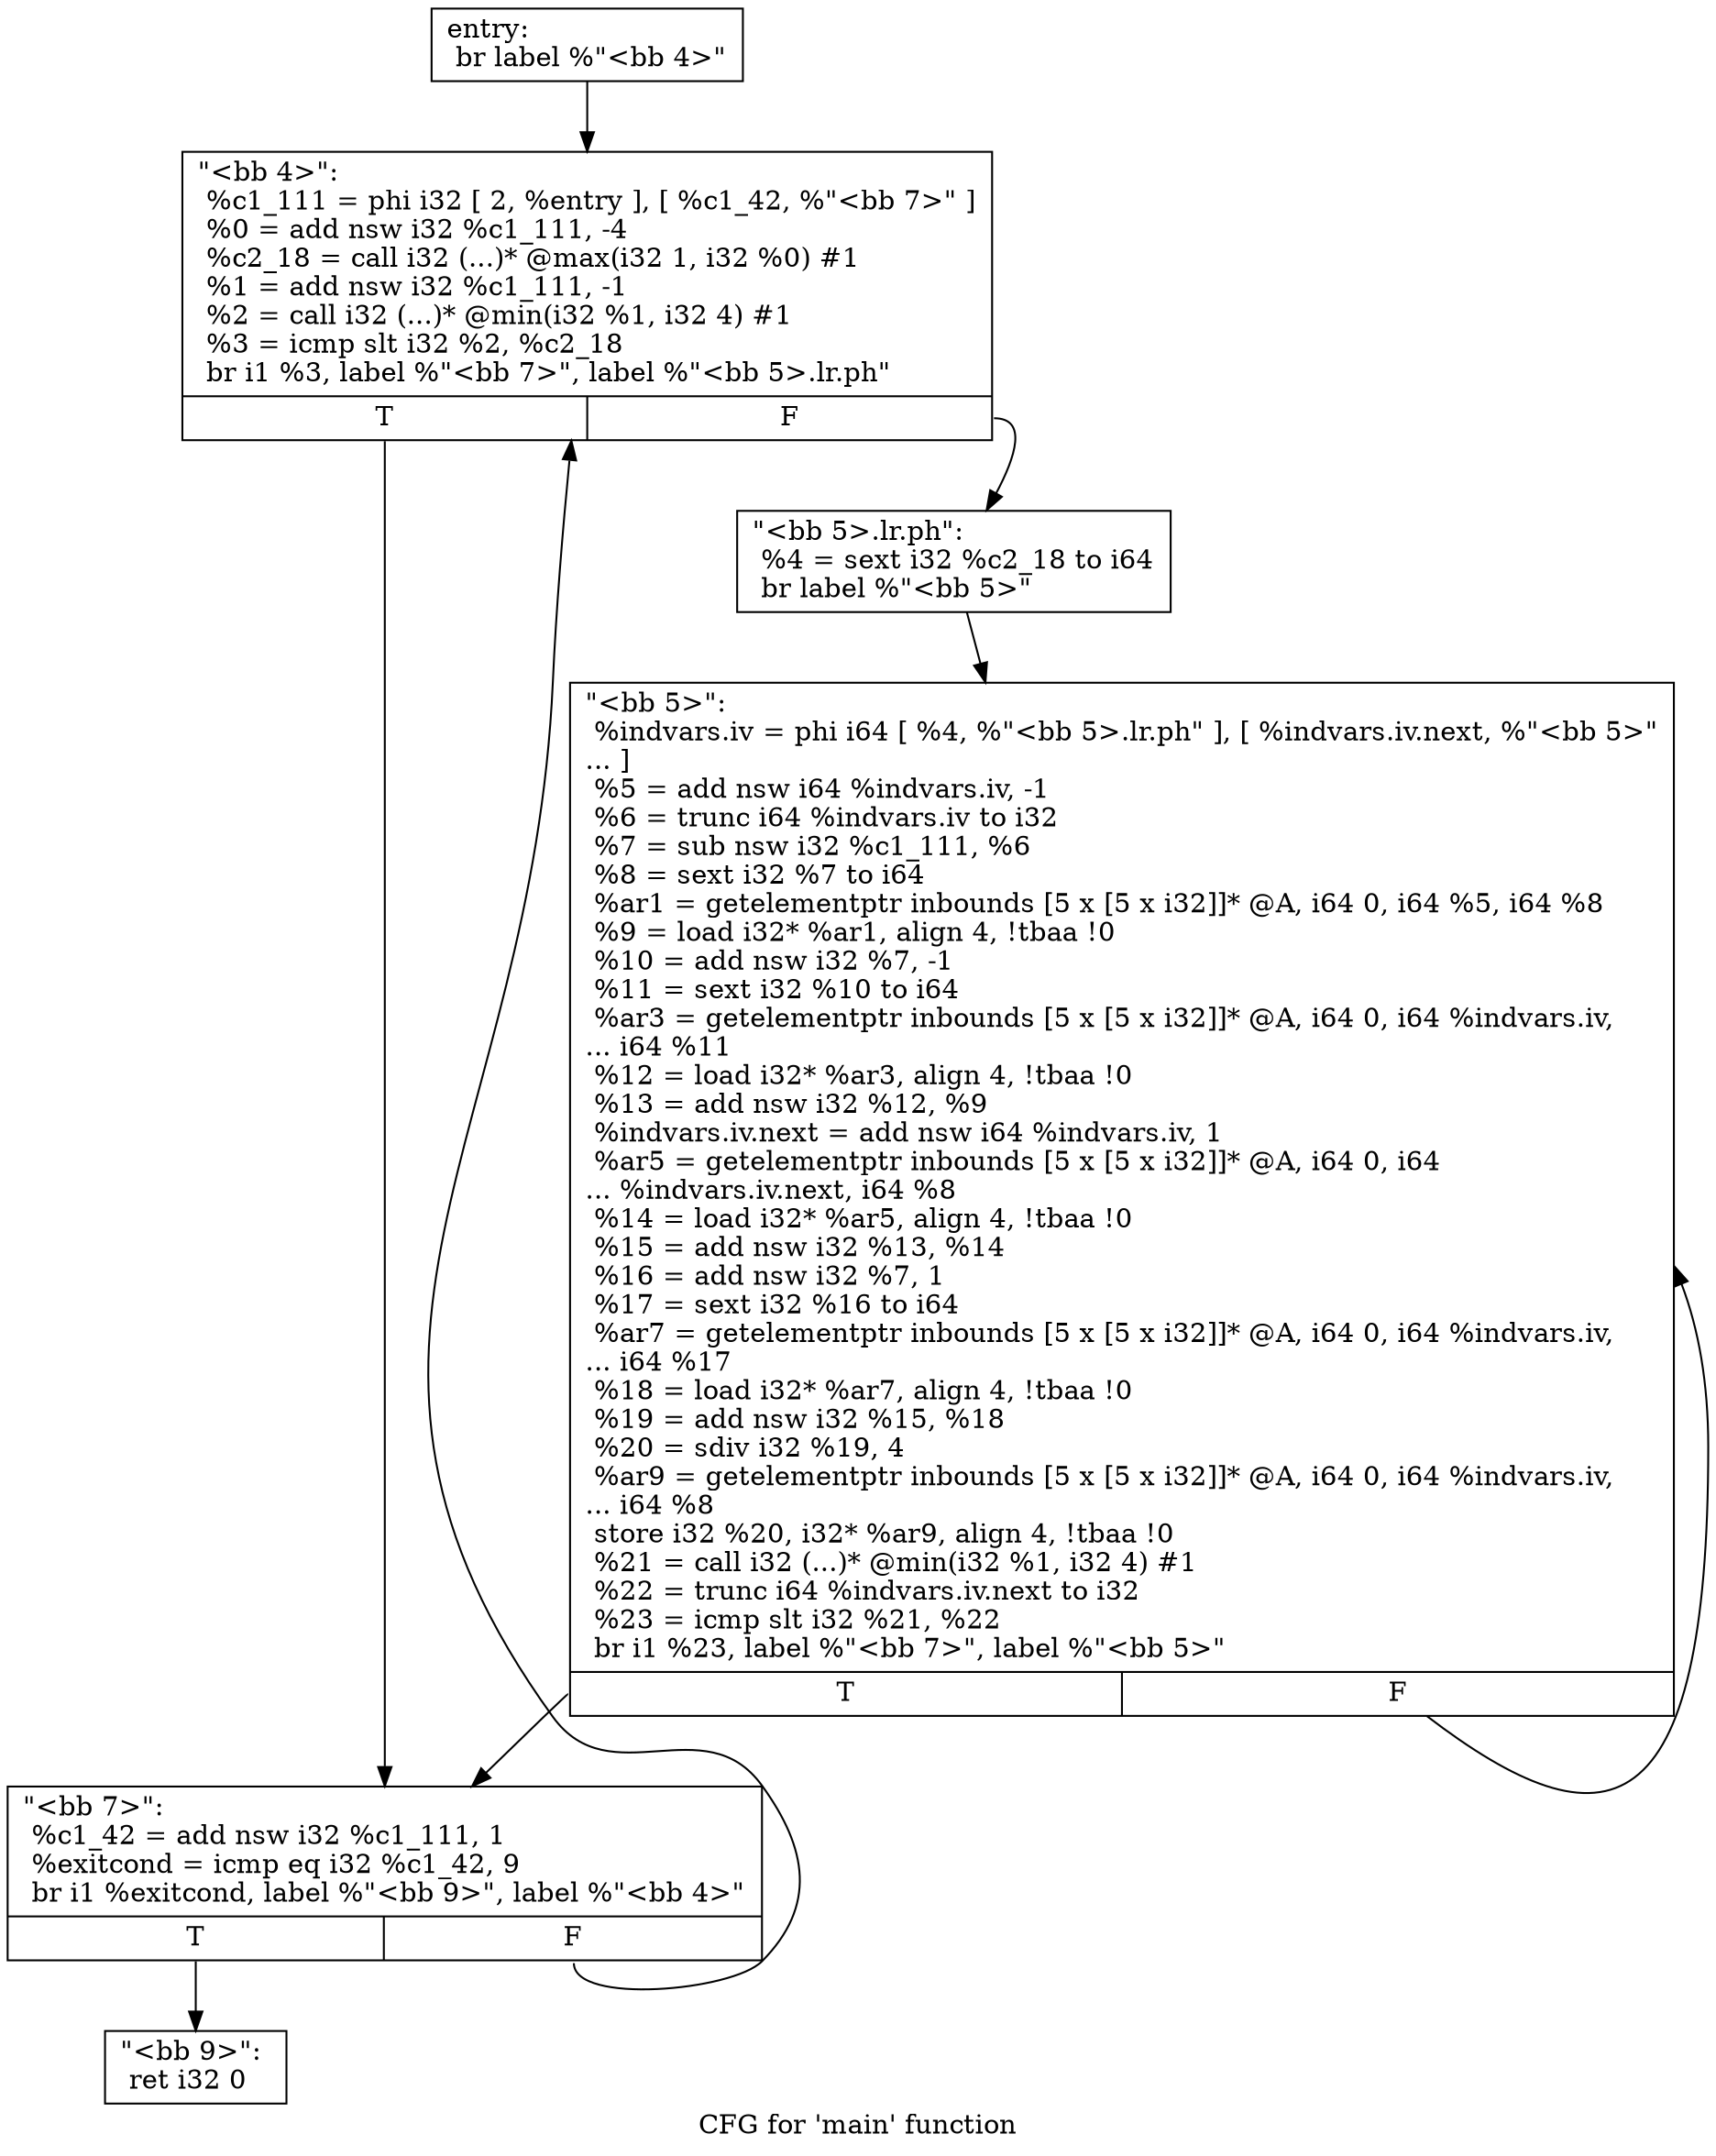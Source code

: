 digraph "CFG for 'main' function" {
	label="CFG for 'main' function";

	Node0x2590200 [shape=record,label="{entry:\l  br label %\"\<bb 4\>\"\l}"];
	Node0x2590200 -> Node0x258d1e0;
	Node0x258d1e0 [shape=record,label="{\"\<bb 4\>\":                                         \l  %c1_111 = phi i32 [ 2, %entry ], [ %c1_42, %\"\<bb 7\>\" ]\l  %0 = add nsw i32 %c1_111, -4\l  %c2_18 = call i32 (...)* @max(i32 1, i32 %0) #1\l  %1 = add nsw i32 %c1_111, -1\l  %2 = call i32 (...)* @min(i32 %1, i32 4) #1\l  %3 = icmp slt i32 %2, %c2_18\l  br i1 %3, label %\"\<bb 7\>\", label %\"\<bb 5\>.lr.ph\"\l|{<s0>T|<s1>F}}"];
	Node0x258d1e0:s0 -> Node0x258dba0;
	Node0x258d1e0:s1 -> Node0x2590830;
	Node0x2590830 [shape=record,label="{\"\<bb 5\>.lr.ph\":                                   \l  %4 = sext i32 %c2_18 to i64\l  br label %\"\<bb 5\>\"\l}"];
	Node0x2590830 -> Node0x2590a50;
	Node0x2590a50 [shape=record,label="{\"\<bb 5\>\":                                         \l  %indvars.iv = phi i64 [ %4, %\"\<bb 5\>.lr.ph\" ], [ %indvars.iv.next, %\"\<bb 5\>\"\l... ]\l  %5 = add nsw i64 %indvars.iv, -1\l  %6 = trunc i64 %indvars.iv to i32\l  %7 = sub nsw i32 %c1_111, %6\l  %8 = sext i32 %7 to i64\l  %ar1 = getelementptr inbounds [5 x [5 x i32]]* @A, i64 0, i64 %5, i64 %8\l  %9 = load i32* %ar1, align 4, !tbaa !0\l  %10 = add nsw i32 %7, -1\l  %11 = sext i32 %10 to i64\l  %ar3 = getelementptr inbounds [5 x [5 x i32]]* @A, i64 0, i64 %indvars.iv,\l... i64 %11\l  %12 = load i32* %ar3, align 4, !tbaa !0\l  %13 = add nsw i32 %12, %9\l  %indvars.iv.next = add nsw i64 %indvars.iv, 1\l  %ar5 = getelementptr inbounds [5 x [5 x i32]]* @A, i64 0, i64\l... %indvars.iv.next, i64 %8\l  %14 = load i32* %ar5, align 4, !tbaa !0\l  %15 = add nsw i32 %13, %14\l  %16 = add nsw i32 %7, 1\l  %17 = sext i32 %16 to i64\l  %ar7 = getelementptr inbounds [5 x [5 x i32]]* @A, i64 0, i64 %indvars.iv,\l... i64 %17\l  %18 = load i32* %ar7, align 4, !tbaa !0\l  %19 = add nsw i32 %15, %18\l  %20 = sdiv i32 %19, 4\l  %ar9 = getelementptr inbounds [5 x [5 x i32]]* @A, i64 0, i64 %indvars.iv,\l... i64 %8\l  store i32 %20, i32* %ar9, align 4, !tbaa !0\l  %21 = call i32 (...)* @min(i32 %1, i32 4) #1\l  %22 = trunc i64 %indvars.iv.next to i32\l  %23 = icmp slt i32 %21, %22\l  br i1 %23, label %\"\<bb 7\>\", label %\"\<bb 5\>\"\l|{<s0>T|<s1>F}}"];
	Node0x2590a50:s0 -> Node0x258dba0;
	Node0x2590a50:s1 -> Node0x2590a50;
	Node0x258dba0 [shape=record,label="{\"\<bb 7\>\":                                         \l  %c1_42 = add nsw i32 %c1_111, 1\l  %exitcond = icmp eq i32 %c1_42, 9\l  br i1 %exitcond, label %\"\<bb 9\>\", label %\"\<bb 4\>\"\l|{<s0>T|<s1>F}}"];
	Node0x258dba0:s0 -> Node0x2592a00;
	Node0x258dba0:s1 -> Node0x258d1e0;
	Node0x2592a00 [shape=record,label="{\"\<bb 9\>\":                                         \l  ret i32 0\l}"];
}
